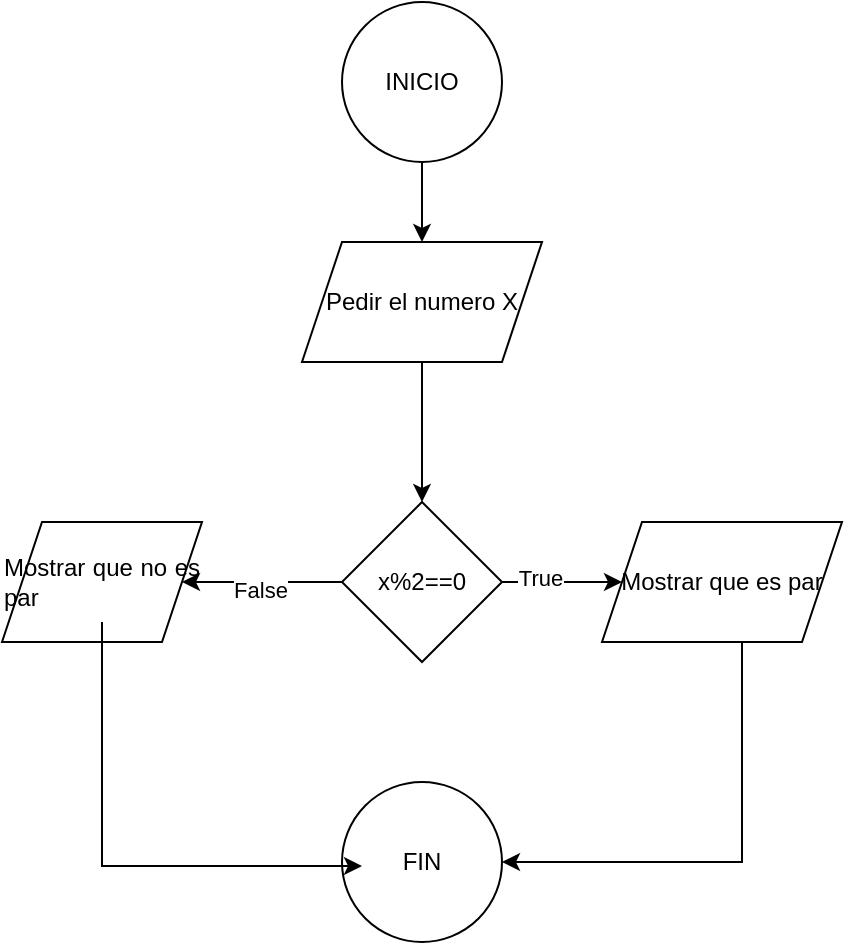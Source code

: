 <mxfile version="26.1.0">
  <diagram name="Página-1" id="uHti-MKFvFgVY9CFbBJo">
    <mxGraphModel dx="1707" dy="529" grid="1" gridSize="10" guides="1" tooltips="1" connect="1" arrows="1" fold="1" page="1" pageScale="1" pageWidth="827" pageHeight="1169" math="0" shadow="0">
      <root>
        <mxCell id="0" />
        <mxCell id="1" parent="0" />
        <mxCell id="tCQnC4cRJQQVM7WB0olR-3" value="" style="edgeStyle=orthogonalEdgeStyle;rounded=0;orthogonalLoop=1;jettySize=auto;html=1;" edge="1" parent="1" source="tCQnC4cRJQQVM7WB0olR-1" target="tCQnC4cRJQQVM7WB0olR-2">
          <mxGeometry relative="1" as="geometry" />
        </mxCell>
        <mxCell id="tCQnC4cRJQQVM7WB0olR-1" value="INICIO" style="ellipse;whiteSpace=wrap;html=1;aspect=fixed;" vertex="1" parent="1">
          <mxGeometry x="70" y="40" width="80" height="80" as="geometry" />
        </mxCell>
        <mxCell id="tCQnC4cRJQQVM7WB0olR-5" value="" style="edgeStyle=orthogonalEdgeStyle;rounded=0;orthogonalLoop=1;jettySize=auto;html=1;" edge="1" parent="1" source="tCQnC4cRJQQVM7WB0olR-2" target="tCQnC4cRJQQVM7WB0olR-4">
          <mxGeometry relative="1" as="geometry" />
        </mxCell>
        <mxCell id="tCQnC4cRJQQVM7WB0olR-2" value="Pedir el numero X" style="shape=parallelogram;perimeter=parallelogramPerimeter;whiteSpace=wrap;html=1;fixedSize=1;" vertex="1" parent="1">
          <mxGeometry x="50" y="160" width="120" height="60" as="geometry" />
        </mxCell>
        <mxCell id="tCQnC4cRJQQVM7WB0olR-7" value="" style="edgeStyle=orthogonalEdgeStyle;rounded=0;orthogonalLoop=1;jettySize=auto;html=1;" edge="1" parent="1" source="tCQnC4cRJQQVM7WB0olR-4" target="tCQnC4cRJQQVM7WB0olR-6">
          <mxGeometry relative="1" as="geometry" />
        </mxCell>
        <mxCell id="tCQnC4cRJQQVM7WB0olR-11" value="True" style="edgeLabel;html=1;align=center;verticalAlign=middle;resizable=0;points=[];" vertex="1" connectable="0" parent="tCQnC4cRJQQVM7WB0olR-7">
          <mxGeometry x="-0.371" y="2" relative="1" as="geometry">
            <mxPoint as="offset" />
          </mxGeometry>
        </mxCell>
        <mxCell id="tCQnC4cRJQQVM7WB0olR-9" value="" style="edgeStyle=orthogonalEdgeStyle;rounded=0;orthogonalLoop=1;jettySize=auto;html=1;" edge="1" parent="1" source="tCQnC4cRJQQVM7WB0olR-4" target="tCQnC4cRJQQVM7WB0olR-8">
          <mxGeometry relative="1" as="geometry" />
        </mxCell>
        <mxCell id="tCQnC4cRJQQVM7WB0olR-10" value="False" style="edgeLabel;html=1;align=center;verticalAlign=middle;resizable=0;points=[];" vertex="1" connectable="0" parent="tCQnC4cRJQQVM7WB0olR-9">
          <mxGeometry x="0.022" y="4" relative="1" as="geometry">
            <mxPoint as="offset" />
          </mxGeometry>
        </mxCell>
        <mxCell id="tCQnC4cRJQQVM7WB0olR-4" value="x%2==0" style="rhombus;whiteSpace=wrap;html=1;" vertex="1" parent="1">
          <mxGeometry x="70" y="290" width="80" height="80" as="geometry" />
        </mxCell>
        <mxCell id="tCQnC4cRJQQVM7WB0olR-19" style="edgeStyle=orthogonalEdgeStyle;rounded=0;orthogonalLoop=1;jettySize=auto;html=1;entryX=1;entryY=0.5;entryDx=0;entryDy=0;" edge="1" parent="1" source="tCQnC4cRJQQVM7WB0olR-6" target="tCQnC4cRJQQVM7WB0olR-18">
          <mxGeometry relative="1" as="geometry">
            <Array as="points">
              <mxPoint x="270" y="470" />
            </Array>
          </mxGeometry>
        </mxCell>
        <mxCell id="tCQnC4cRJQQVM7WB0olR-6" value="Mostrar que es par" style="shape=parallelogram;perimeter=parallelogramPerimeter;whiteSpace=wrap;html=1;fixedSize=1;" vertex="1" parent="1">
          <mxGeometry x="200" y="300" width="120" height="60" as="geometry" />
        </mxCell>
        <mxCell id="tCQnC4cRJQQVM7WB0olR-8" value="&lt;div style=&quot;text-align: justify;&quot;&gt;&lt;span style=&quot;background-color: transparent; color: light-dark(rgb(0, 0, 0), rgb(255, 255, 255));&quot;&gt;Mostrar que no es par&lt;/span&gt;&lt;/div&gt;" style="shape=parallelogram;perimeter=parallelogramPerimeter;whiteSpace=wrap;html=1;fixedSize=1;align=center;" vertex="1" parent="1">
          <mxGeometry x="-100" y="300" width="100" height="60" as="geometry" />
        </mxCell>
        <mxCell id="tCQnC4cRJQQVM7WB0olR-18" value="FIN" style="ellipse;whiteSpace=wrap;html=1;aspect=fixed;" vertex="1" parent="1">
          <mxGeometry x="70" y="430" width="80" height="80" as="geometry" />
        </mxCell>
        <mxCell id="tCQnC4cRJQQVM7WB0olR-20" style="edgeStyle=orthogonalEdgeStyle;rounded=0;orthogonalLoop=1;jettySize=auto;html=1;entryX=0;entryY=0.65;entryDx=0;entryDy=0;entryPerimeter=0;" edge="1" parent="1">
          <mxGeometry relative="1" as="geometry">
            <mxPoint x="-50" y="350" as="sourcePoint" />
            <mxPoint x="80" y="472" as="targetPoint" />
            <Array as="points">
              <mxPoint x="-50" y="472" />
            </Array>
          </mxGeometry>
        </mxCell>
      </root>
    </mxGraphModel>
  </diagram>
</mxfile>
